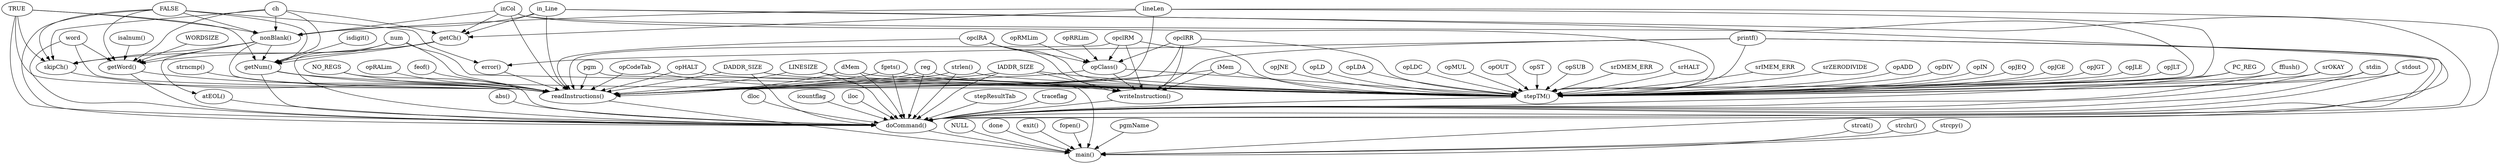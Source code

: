 digraph G {
    "DADDR_SIZE" -> "readInstructions()";
    "DADDR_SIZE" -> "stepTM()";
    "DADDR_SIZE" -> "doCommand()";
    "FALSE" -> "nonBlank()";
    "FALSE" -> "getNum()";
    "FALSE" -> "getWord()";
    "FALSE" -> "skipCh()";
    "FALSE" -> "error()";
    "FALSE" -> "doCommand()";
    "IADDR_SIZE" -> "writeInstruction()";
    "IADDR_SIZE" -> "readInstructions()";
    "IADDR_SIZE" -> "stepTM()";
    "IADDR_SIZE" -> "doCommand()";
    "LINESIZE" -> "readInstructions()";
    "LINESIZE" -> "stepTM()";
    "LINESIZE" -> "doCommand()";
    "NO_REGS" -> "readInstructions()";
    "NO_REGS" -> "doCommand()";
    "NULL" -> "main()";
    "PC_REG" -> "stepTM()";
    "PC_REG" -> "doCommand()";
    "TRUE" -> "nonBlank()";
    "TRUE" -> "getNum()";
    "TRUE" -> "skipCh()";
    "TRUE" -> "readInstructions()";
    "TRUE" -> "doCommand()";
    "WORDSIZE" -> "getWord()";
    "abs()" -> "doCommand()";
    "atEOL()" -> "doCommand()";
    "ch" -> "getCh()";
    "ch" -> "nonBlank()";
    "ch" -> "getNum()";
    "ch" -> "getWord()";
    "ch" -> "skipCh()";
    "dMem" -> "readInstructions()";
    "dMem" -> "stepTM()";
    "dMem" -> "doCommand()";
    "dloc" -> "doCommand()";
    "doCommand()" -> "main()";
    "done" -> "main()";
    "error()" -> "readInstructions()";
    "exit()" -> "main()";
    "feof()" -> "readInstructions()";
    "fflush()" -> "stepTM()";
    "fflush()" -> "doCommand()";
    "fgets()" -> "readInstructions()";
    "fgets()" -> "stepTM()";
    "fgets()" -> "doCommand()";
    "fopen()" -> "main()";
    "getCh()" -> "getNum()";
    "getCh()" -> "getWord()";
    "getCh()" -> "skipCh()";
    "getNum()" -> "readInstructions()";
    "getNum()" -> "stepTM()";
    "getNum()" -> "doCommand()";
    "getWord()" -> "readInstructions()";
    "getWord()" -> "doCommand()";
    "iMem" -> "writeInstruction()";
    "iMem" -> "readInstructions()";
    "iMem" -> "stepTM()";
    "icountflag" -> "doCommand()";
    "iloc" -> "doCommand()";
    "inCol" -> "getCh()";
    "inCol" -> "nonBlank()";
    "inCol" -> "readInstructions()";
    "inCol" -> "stepTM()";
    "inCol" -> "doCommand()";
    "in_Line" -> "getCh()";
    "in_Line" -> "nonBlank()";
    "in_Line" -> "readInstructions()";
    "in_Line" -> "stepTM()";
    "in_Line" -> "doCommand()";
    "isalnum()" -> "getWord()";
    "isdigit()" -> "getNum()";
    "lineLen" -> "getCh()";
    "lineLen" -> "nonBlank()";
    "lineLen" -> "readInstructions()";
    "lineLen" -> "stepTM()";
    "lineLen" -> "doCommand()";
    "nonBlank()" -> "getNum()";
    "nonBlank()" -> "getWord()";
    "nonBlank()" -> "skipCh()";
    "nonBlank()" -> "atEOL()";
    "nonBlank()" -> "readInstructions()";
    "num" -> "getNum()";
    "num" -> "readInstructions()";
    "num" -> "stepTM()";
    "num" -> "doCommand()";
    "opADD" -> "stepTM()";
    "opClass()" -> "writeInstruction()";
    "opClass()" -> "readInstructions()";
    "opClass()" -> "stepTM()";
    "opCodeTab" -> "writeInstruction()";
    "opCodeTab" -> "readInstructions()";
    "opDIV" -> "stepTM()";
    "opHALT" -> "readInstructions()";
    "opHALT" -> "stepTM()";
    "opIN" -> "stepTM()";
    "opJEQ" -> "stepTM()";
    "opJGE" -> "stepTM()";
    "opJGT" -> "stepTM()";
    "opJLE" -> "stepTM()";
    "opJLT" -> "stepTM()";
    "opJNE" -> "stepTM()";
    "opLD" -> "stepTM()";
    "opLDA" -> "stepTM()";
    "opLDC" -> "stepTM()";
    "opMUL" -> "stepTM()";
    "opOUT" -> "stepTM()";
    "opRALim" -> "readInstructions()";
    "opRMLim" -> "opClass()";
    "opRRLim" -> "opClass()";
    "opST" -> "stepTM()";
    "opSUB" -> "stepTM()";
    "opclRA" -> "opClass()";
    "opclRA" -> "writeInstruction()";
    "opclRA" -> "readInstructions()";
    "opclRA" -> "stepTM()";
    "opclRM" -> "opClass()";
    "opclRM" -> "writeInstruction()";
    "opclRM" -> "readInstructions()";
    "opclRM" -> "stepTM()";
    "opclRR" -> "opClass()";
    "opclRR" -> "writeInstruction()";
    "opclRR" -> "readInstructions()";
    "opclRR" -> "stepTM()";
    "pgm" -> "readInstructions()";
    "pgm" -> "main()";
    "pgmName" -> "main()";
    "printf()" -> "writeInstruction()";
    "printf()" -> "error()";
    "printf()" -> "stepTM()";
    "printf()" -> "doCommand()";
    "printf()" -> "main()";
    "readInstructions()" -> "main()";
    "reg" -> "readInstructions()";
    "reg" -> "stepTM()";
    "reg" -> "doCommand()";
    "skipCh()" -> "readInstructions()";
    "srDMEM_ERR" -> "stepTM()";
    "srHALT" -> "stepTM()";
    "srIMEM_ERR" -> "stepTM()";
    "srOKAY" -> "stepTM()";
    "srOKAY" -> "doCommand()";
    "srZERODIVIDE" -> "stepTM()";
    "stdin" -> "stepTM()";
    "stdin" -> "doCommand()";
    "stdout" -> "stepTM()";
    "stdout" -> "doCommand()";
    "stepResultTab" -> "doCommand()";
    "stepTM()" -> "doCommand()";
    "strcat()" -> "main()";
    "strchr()" -> "main()";
    "strcpy()" -> "main()";
    "strlen()" -> "readInstructions()";
    "strlen()" -> "stepTM()";
    "strlen()" -> "doCommand()";
    "strncmp()" -> "readInstructions()";
    "traceflag" -> "doCommand()";
    "word" -> "getWord()";
    "word" -> "readInstructions()";
    "word" -> "doCommand()";
    "writeInstruction()" -> "doCommand()";
}
